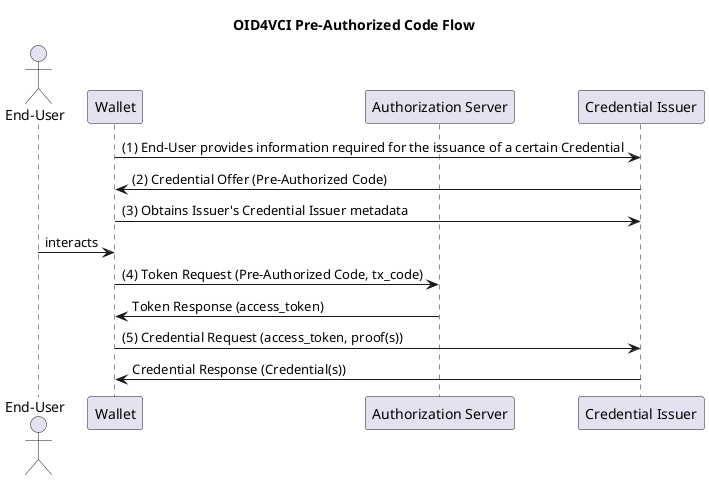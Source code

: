 @startuml
title OID4VCI Pre-Authorized Code Flow

actor "End-User"
participant "Wallet"
participant "Authorization Server"
participant "Credential Issuer"

"Wallet" -> "Credential Issuer": (1) End-User provides information required for the issuance of a certain Credential
"Credential Issuer" -> "Wallet": (2) Credential Offer (Pre-Authorized Code)
"Wallet" -> "Credential Issuer": (3) Obtains Issuer's Credential Issuer metadata

"End-User" -> "Wallet": interacts

"Wallet" -> "Authorization Server": (4) Token Request (Pre-Authorized Code, tx_code)
"Authorization Server" -> "Wallet": Token Response (access_token)

"Wallet" -> "Credential Issuer": (5) Credential Request (access_token, proof(s))
"Credential Issuer" -> "Wallet": Credential Response (Credential(s))

@enduml
